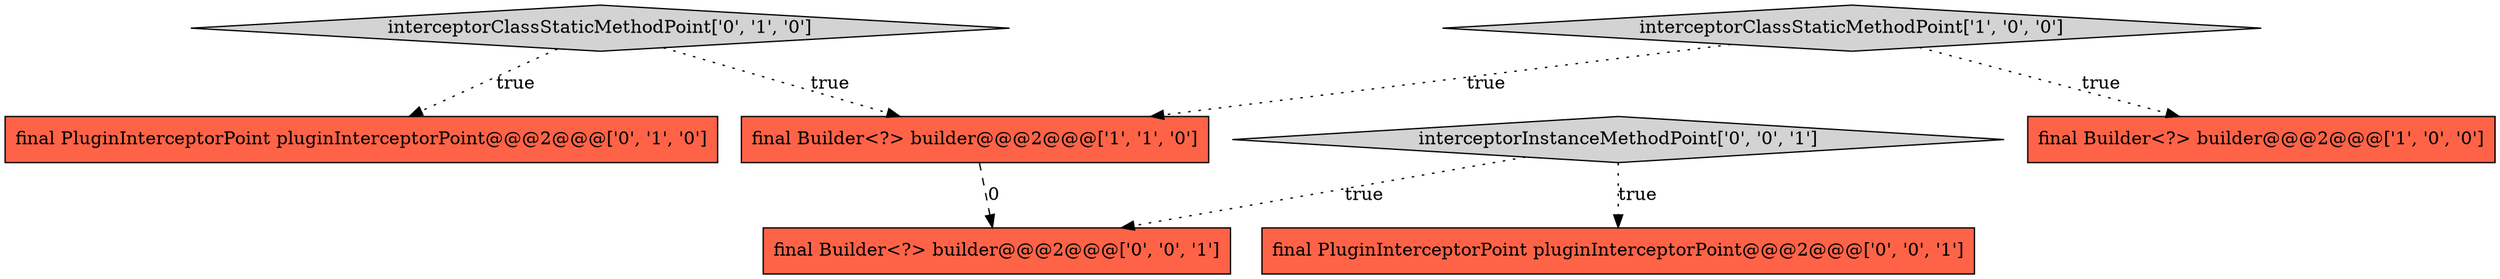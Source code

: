 digraph {
4 [style = filled, label = "interceptorClassStaticMethodPoint['0', '1', '0']", fillcolor = lightgray, shape = diamond image = "AAA0AAABBB2BBB"];
7 [style = filled, label = "interceptorInstanceMethodPoint['0', '0', '1']", fillcolor = lightgray, shape = diamond image = "AAA0AAABBB3BBB"];
3 [style = filled, label = "final PluginInterceptorPoint pluginInterceptorPoint@@@2@@@['0', '1', '0']", fillcolor = tomato, shape = box image = "AAA0AAABBB2BBB"];
5 [style = filled, label = "final PluginInterceptorPoint pluginInterceptorPoint@@@2@@@['0', '0', '1']", fillcolor = tomato, shape = box image = "AAA0AAABBB3BBB"];
1 [style = filled, label = "final Builder<?> builder@@@2@@@['1', '1', '0']", fillcolor = tomato, shape = box image = "AAA0AAABBB1BBB"];
2 [style = filled, label = "interceptorClassStaticMethodPoint['1', '0', '0']", fillcolor = lightgray, shape = diamond image = "AAA0AAABBB1BBB"];
6 [style = filled, label = "final Builder<?> builder@@@2@@@['0', '0', '1']", fillcolor = tomato, shape = box image = "AAA0AAABBB3BBB"];
0 [style = filled, label = "final Builder<?> builder@@@2@@@['1', '0', '0']", fillcolor = tomato, shape = box image = "AAA0AAABBB1BBB"];
7->6 [style = dotted, label="true"];
2->0 [style = dotted, label="true"];
4->3 [style = dotted, label="true"];
4->1 [style = dotted, label="true"];
2->1 [style = dotted, label="true"];
1->6 [style = dashed, label="0"];
7->5 [style = dotted, label="true"];
}
